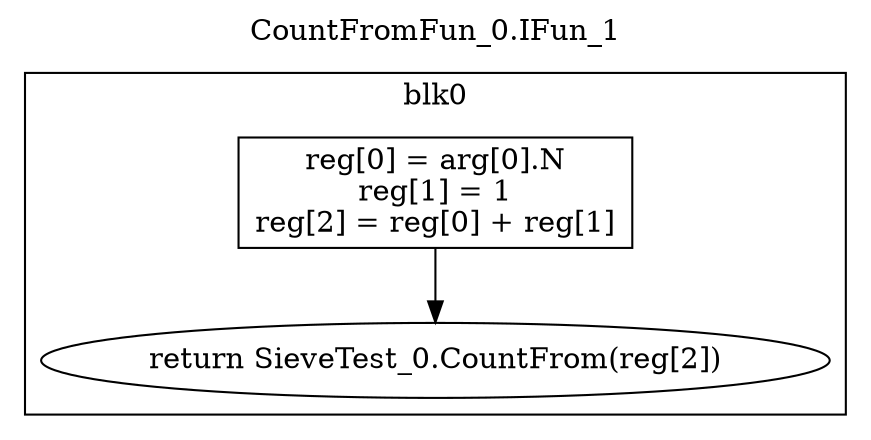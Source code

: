 digraph {
  rankdir=TB;
  b0_l0 -> b0_ret
  b0_l0 [label="reg[0] = arg[0].N\nreg[1] = 1\nreg[2] = reg[0] + reg[1]\n", shape=box]
  b0_ret [label="return SieveTest_0.CountFrom(reg[2])"]
  subgraph cluster_b0 {
    label = "blk0";
    b0_l0;
    b0_ret;
  }
  labelloc="t"
  label="CountFromFun_0.IFun_1"
}